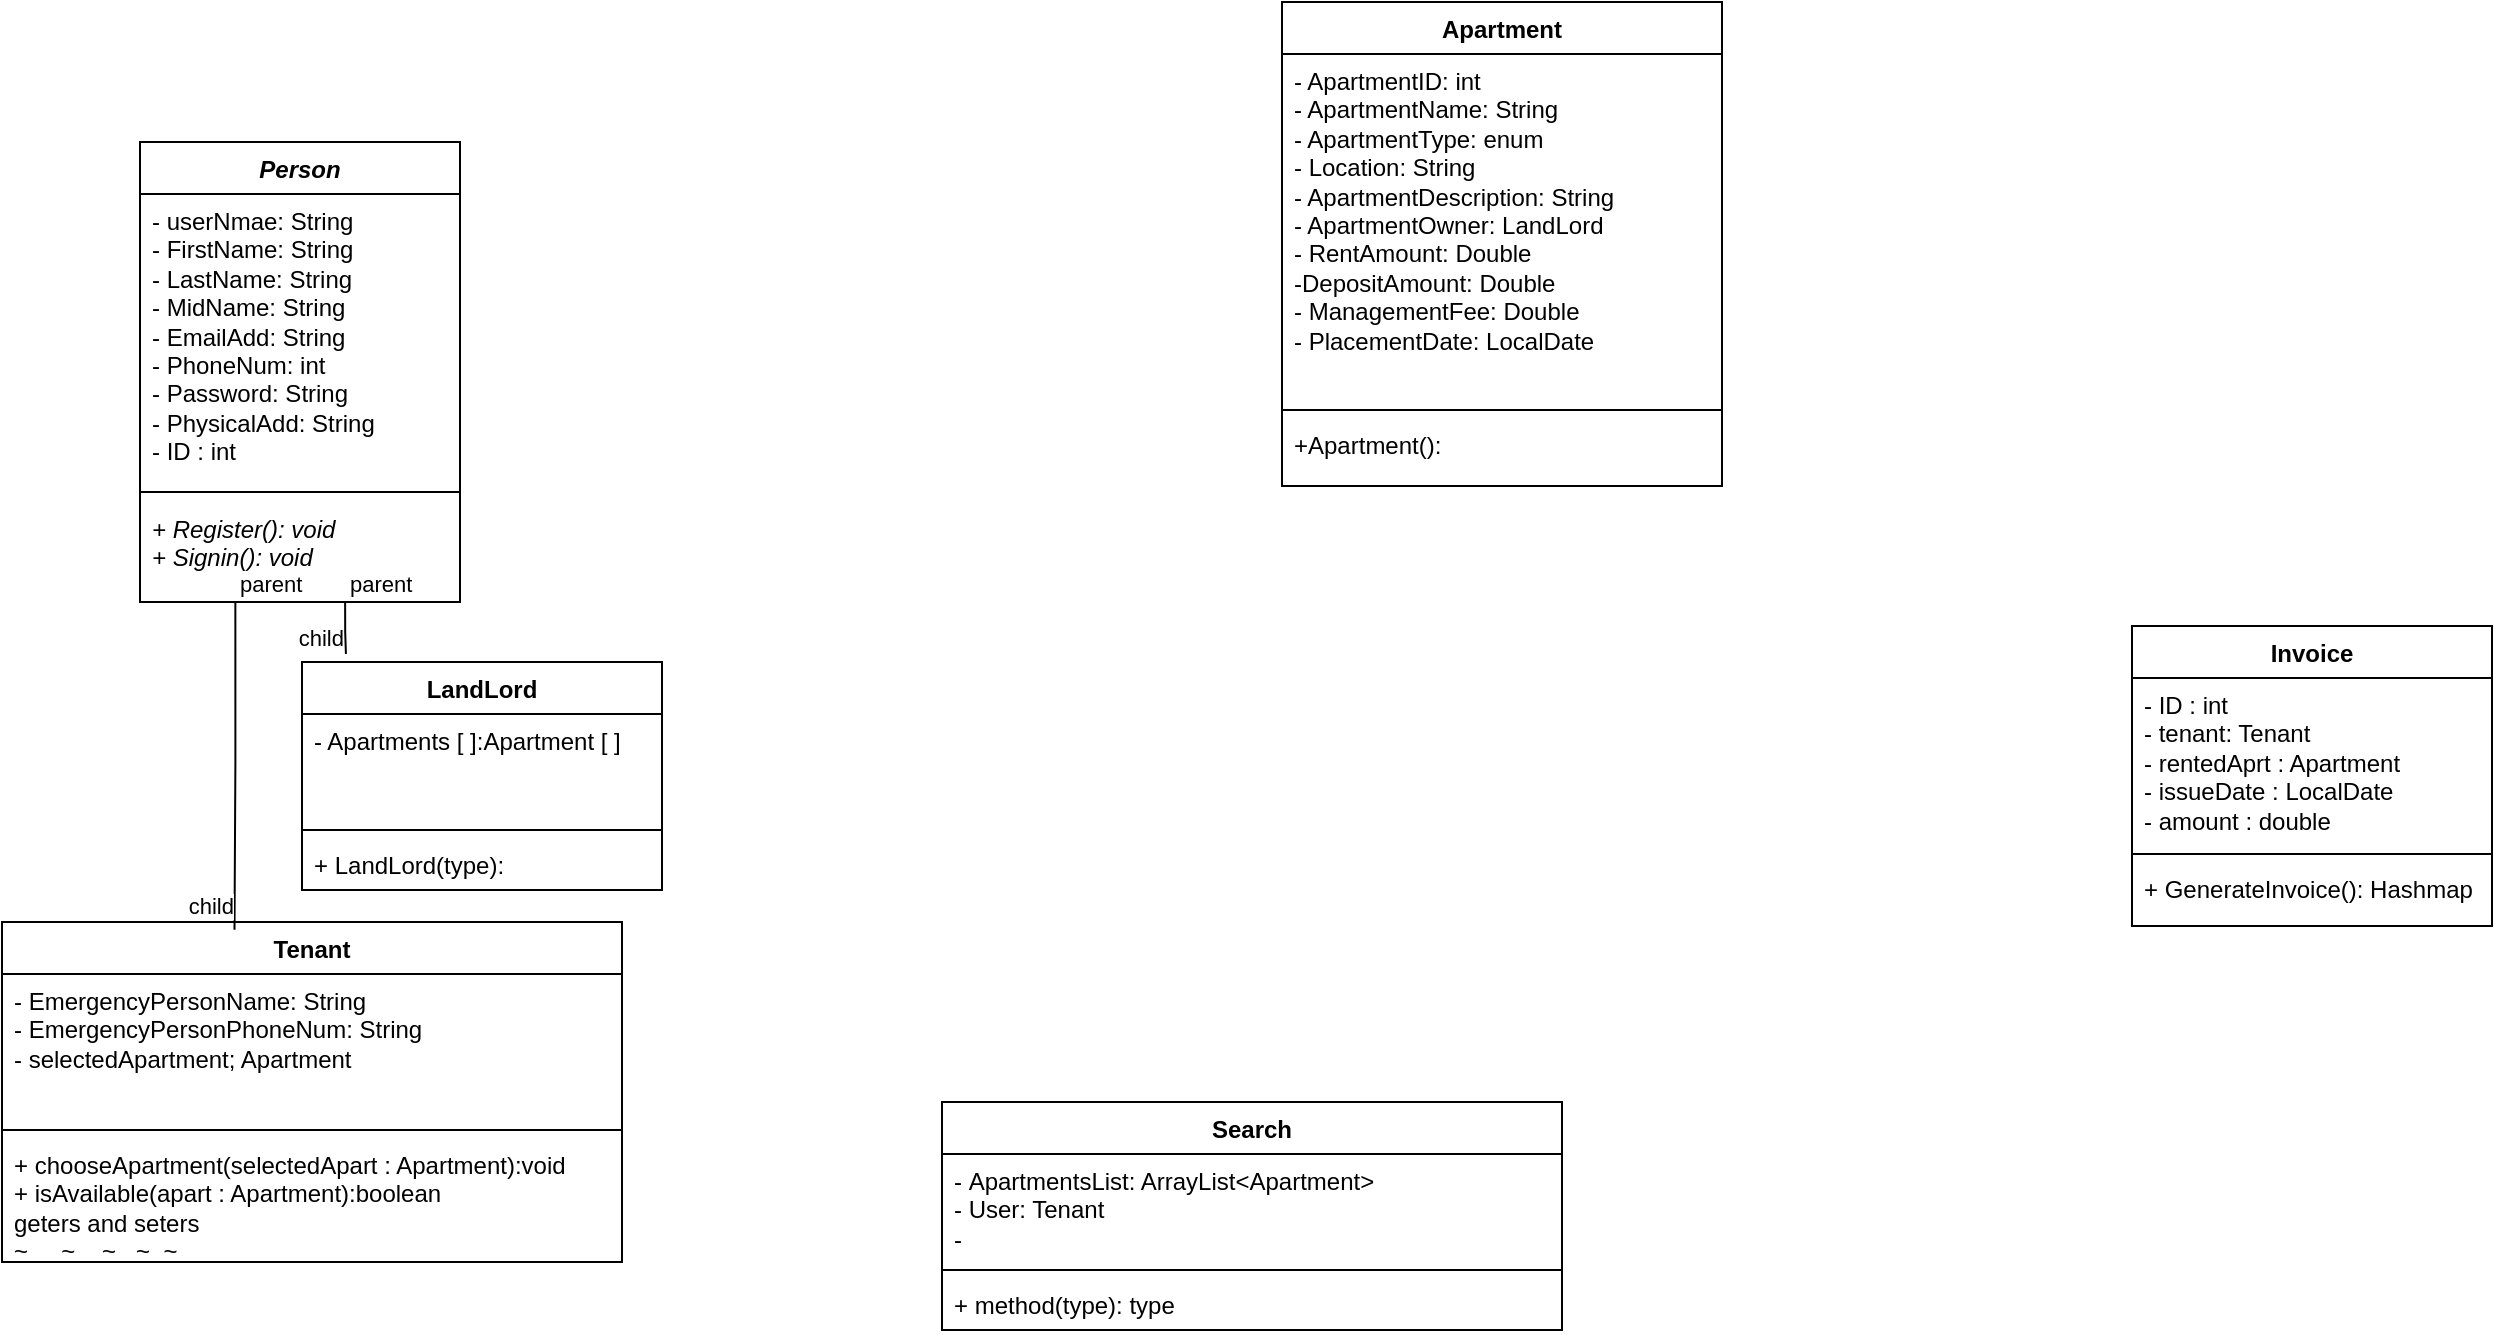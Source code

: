 <mxfile version="22.1.2" type="device">
  <diagram name="Page-1" id="B1_IAPAxBGIca6lTpFzh">
    <mxGraphModel dx="1332" dy="606" grid="1" gridSize="10" guides="1" tooltips="1" connect="1" arrows="1" fold="1" page="1" pageScale="1" pageWidth="850" pageHeight="1100" background="none" math="0" shadow="0">
      <root>
        <mxCell id="0" />
        <mxCell id="1" parent="0" />
        <mxCell id="C-XYSLuO93MByYAlipzL-1" value="&lt;i&gt;Person&lt;/i&gt;" style="swimlane;fontStyle=1;align=center;verticalAlign=top;childLayout=stackLayout;horizontal=1;startSize=26;horizontalStack=0;resizeParent=1;resizeParentMax=0;resizeLast=0;collapsible=1;marginBottom=0;whiteSpace=wrap;html=1;" parent="1" vertex="1">
          <mxGeometry x="189" y="110" width="160" height="230" as="geometry">
            <mxRectangle x="189" y="70" width="80" height="30" as="alternateBounds" />
          </mxGeometry>
        </mxCell>
        <mxCell id="C-XYSLuO93MByYAlipzL-2" value="- userNmae: String&lt;br&gt;- FirstName: String&lt;br&gt;- LastName: String&lt;br&gt;- MidName: String&lt;br&gt;- EmailAdd: String&lt;br&gt;- PhoneNum: int&lt;br&gt;- Password: String&lt;br&gt;- PhysicalAdd: String&lt;br&gt;- ID : int" style="text;strokeColor=none;fillColor=none;align=left;verticalAlign=top;spacingLeft=4;spacingRight=4;overflow=hidden;rotatable=0;points=[[0,0.5],[1,0.5]];portConstraint=eastwest;whiteSpace=wrap;html=1;" parent="C-XYSLuO93MByYAlipzL-1" vertex="1">
          <mxGeometry y="26" width="160" height="144" as="geometry" />
        </mxCell>
        <mxCell id="C-XYSLuO93MByYAlipzL-3" value="" style="line;strokeWidth=1;fillColor=none;align=left;verticalAlign=middle;spacingTop=-1;spacingLeft=3;spacingRight=3;rotatable=0;labelPosition=right;points=[];portConstraint=eastwest;strokeColor=inherit;" parent="C-XYSLuO93MByYAlipzL-1" vertex="1">
          <mxGeometry y="170" width="160" height="10" as="geometry" />
        </mxCell>
        <mxCell id="C-XYSLuO93MByYAlipzL-4" value="&lt;i&gt;+ Register(): void&lt;br&gt;+ Signin(): void&lt;/i&gt;" style="text;strokeColor=none;fillColor=none;align=left;verticalAlign=top;spacingLeft=4;spacingRight=4;overflow=hidden;rotatable=0;points=[[0,0.5],[1,0.5]];portConstraint=eastwest;whiteSpace=wrap;html=1;" parent="C-XYSLuO93MByYAlipzL-1" vertex="1">
          <mxGeometry y="180" width="160" height="50" as="geometry" />
        </mxCell>
        <mxCell id="C-XYSLuO93MByYAlipzL-16" value="LandLord" style="swimlane;fontStyle=1;align=center;verticalAlign=top;childLayout=stackLayout;horizontal=1;startSize=26;horizontalStack=0;resizeParent=1;resizeParentMax=0;resizeLast=0;collapsible=1;marginBottom=0;whiteSpace=wrap;html=1;" parent="1" vertex="1">
          <mxGeometry x="270" y="370" width="180" height="114" as="geometry" />
        </mxCell>
        <mxCell id="C-XYSLuO93MByYAlipzL-17" value="- Apartments [ ]:Apartment [ ]" style="text;strokeColor=none;fillColor=none;align=left;verticalAlign=top;spacingLeft=4;spacingRight=4;overflow=hidden;rotatable=0;points=[[0,0.5],[1,0.5]];portConstraint=eastwest;whiteSpace=wrap;html=1;" parent="C-XYSLuO93MByYAlipzL-16" vertex="1">
          <mxGeometry y="26" width="180" height="54" as="geometry" />
        </mxCell>
        <mxCell id="C-XYSLuO93MByYAlipzL-18" value="" style="line;strokeWidth=1;fillColor=none;align=left;verticalAlign=middle;spacingTop=-1;spacingLeft=3;spacingRight=3;rotatable=0;labelPosition=right;points=[];portConstraint=eastwest;strokeColor=inherit;" parent="C-XYSLuO93MByYAlipzL-16" vertex="1">
          <mxGeometry y="80" width="180" height="8" as="geometry" />
        </mxCell>
        <mxCell id="C-XYSLuO93MByYAlipzL-19" value="+&amp;nbsp;LandLord(type):&amp;nbsp;" style="text;strokeColor=none;fillColor=none;align=left;verticalAlign=top;spacingLeft=4;spacingRight=4;overflow=hidden;rotatable=0;points=[[0,0.5],[1,0.5]];portConstraint=eastwest;whiteSpace=wrap;html=1;" parent="C-XYSLuO93MByYAlipzL-16" vertex="1">
          <mxGeometry y="88" width="180" height="26" as="geometry" />
        </mxCell>
        <mxCell id="C-XYSLuO93MByYAlipzL-20" value="Apartment" style="swimlane;fontStyle=1;align=center;verticalAlign=top;childLayout=stackLayout;horizontal=1;startSize=26;horizontalStack=0;resizeParent=1;resizeParentMax=0;resizeLast=0;collapsible=1;marginBottom=0;whiteSpace=wrap;html=1;rotation=0;" parent="1" vertex="1">
          <mxGeometry x="760" y="40" width="220" height="242" as="geometry">
            <mxRectangle x="1040" y="96" width="100" height="30" as="alternateBounds" />
          </mxGeometry>
        </mxCell>
        <mxCell id="C-XYSLuO93MByYAlipzL-21" value="- ApartmentID: int&lt;br&gt;- ApartmentName: String&lt;br&gt;- ApartmentType: enum&lt;br&gt;- Location: String&lt;br&gt;- ApartmentDescription: String&lt;br&gt;- ApartmentOwner: LandLord&lt;br&gt;- RentAmount: Double&lt;br&gt;-DepositAmount: Double&lt;br&gt;- ManagementFee: Double&lt;br&gt;- PlacementDate: LocalDate" style="text;strokeColor=none;fillColor=none;align=left;verticalAlign=top;spacingLeft=4;spacingRight=4;overflow=hidden;rotatable=0;points=[[0,0.5],[1,0.5]];portConstraint=eastwest;whiteSpace=wrap;html=1;rotation=0;" parent="C-XYSLuO93MByYAlipzL-20" vertex="1">
          <mxGeometry y="26" width="220" height="174" as="geometry" />
        </mxCell>
        <mxCell id="C-XYSLuO93MByYAlipzL-22" value="" style="line;strokeWidth=1;fillColor=none;align=left;verticalAlign=middle;spacingTop=-1;spacingLeft=3;spacingRight=3;rotatable=0;labelPosition=right;points=[];portConstraint=eastwest;strokeColor=inherit;rotation=0;" parent="C-XYSLuO93MByYAlipzL-20" vertex="1">
          <mxGeometry y="200" width="220" height="8" as="geometry" />
        </mxCell>
        <mxCell id="C-XYSLuO93MByYAlipzL-23" value="+Apartment():" style="text;strokeColor=none;fillColor=none;align=left;verticalAlign=top;spacingLeft=4;spacingRight=4;overflow=hidden;rotatable=0;points=[[0,0.5],[1,0.5]];portConstraint=eastwest;whiteSpace=wrap;html=1;rotation=0;" parent="C-XYSLuO93MByYAlipzL-20" vertex="1">
          <mxGeometry y="208" width="220" height="34" as="geometry" />
        </mxCell>
        <mxCell id="C-XYSLuO93MByYAlipzL-24" value="Tenant" style="swimlane;fontStyle=1;align=center;verticalAlign=top;childLayout=stackLayout;horizontal=1;startSize=26;horizontalStack=0;resizeParent=1;resizeParentMax=0;resizeLast=0;collapsible=1;marginBottom=0;whiteSpace=wrap;html=1;" parent="1" vertex="1">
          <mxGeometry x="120" y="500" width="310" height="170" as="geometry" />
        </mxCell>
        <mxCell id="C-XYSLuO93MByYAlipzL-25" value="- EmergencyPersonName: String&lt;br&gt;- EmergencyPersonPhoneNum: String&lt;br&gt;- selectedApartment; Apartment&amp;nbsp;" style="text;strokeColor=none;fillColor=none;align=left;verticalAlign=top;spacingLeft=4;spacingRight=4;overflow=hidden;rotatable=0;points=[[0,0.5],[1,0.5]];portConstraint=eastwest;whiteSpace=wrap;html=1;" parent="C-XYSLuO93MByYAlipzL-24" vertex="1">
          <mxGeometry y="26" width="310" height="74" as="geometry" />
        </mxCell>
        <mxCell id="C-XYSLuO93MByYAlipzL-26" value="" style="line;strokeWidth=1;fillColor=none;align=left;verticalAlign=middle;spacingTop=-1;spacingLeft=3;spacingRight=3;rotatable=0;labelPosition=right;points=[];portConstraint=eastwest;strokeColor=inherit;" parent="C-XYSLuO93MByYAlipzL-24" vertex="1">
          <mxGeometry y="100" width="310" height="8" as="geometry" />
        </mxCell>
        <mxCell id="C-XYSLuO93MByYAlipzL-27" value="+&amp;nbsp;chooseApartment(selectedApart : Apartment):void&lt;br&gt;+ isAvailable(apart : Apartment):boolean&lt;br&gt;geters and seters&lt;br&gt;~&amp;nbsp; &amp;nbsp; &amp;nbsp;~&amp;nbsp; &amp;nbsp; ~&amp;nbsp; &amp;nbsp;~&amp;nbsp; ~" style="text;strokeColor=none;fillColor=none;align=left;verticalAlign=top;spacingLeft=4;spacingRight=4;overflow=hidden;rotatable=0;points=[[0,0.5],[1,0.5]];portConstraint=eastwest;whiteSpace=wrap;html=1;" parent="C-XYSLuO93MByYAlipzL-24" vertex="1">
          <mxGeometry y="108" width="310" height="62" as="geometry" />
        </mxCell>
        <mxCell id="C-XYSLuO93MByYAlipzL-31" value="" style="endArrow=none;html=1;edgeStyle=orthogonalEdgeStyle;rounded=0;entryX=0.375;entryY=0.023;entryDx=0;entryDy=0;entryPerimeter=0;exitX=0.298;exitY=0.999;exitDx=0;exitDy=0;exitPerimeter=0;" parent="1" source="C-XYSLuO93MByYAlipzL-4" target="C-XYSLuO93MByYAlipzL-24" edge="1">
          <mxGeometry relative="1" as="geometry">
            <mxPoint x="230" y="400" as="sourcePoint" />
            <mxPoint x="430" y="290" as="targetPoint" />
          </mxGeometry>
        </mxCell>
        <mxCell id="C-XYSLuO93MByYAlipzL-32" value="parent" style="edgeLabel;resizable=0;html=1;align=left;verticalAlign=bottom;" parent="C-XYSLuO93MByYAlipzL-31" connectable="0" vertex="1">
          <mxGeometry x="-1" relative="1" as="geometry" />
        </mxCell>
        <mxCell id="C-XYSLuO93MByYAlipzL-33" value="child" style="edgeLabel;resizable=0;html=1;align=right;verticalAlign=bottom;" parent="C-XYSLuO93MByYAlipzL-31" connectable="0" vertex="1">
          <mxGeometry x="1" relative="1" as="geometry">
            <mxPoint y="-4" as="offset" />
          </mxGeometry>
        </mxCell>
        <mxCell id="C-XYSLuO93MByYAlipzL-35" value="Invoice" style="swimlane;fontStyle=1;align=center;verticalAlign=top;childLayout=stackLayout;horizontal=1;startSize=26;horizontalStack=0;resizeParent=1;resizeParentMax=0;resizeLast=0;collapsible=1;marginBottom=0;whiteSpace=wrap;html=1;" parent="1" vertex="1">
          <mxGeometry x="1185" y="352" width="180" height="150" as="geometry" />
        </mxCell>
        <mxCell id="C-XYSLuO93MByYAlipzL-36" value="- ID : int&lt;br&gt;- tenant: Tenant&lt;br&gt;- rentedAprt : Apartment&lt;br&gt;- issueDate : LocalDate&lt;br&gt;- amount : double" style="text;strokeColor=none;fillColor=none;align=left;verticalAlign=top;spacingLeft=4;spacingRight=4;overflow=hidden;rotatable=0;points=[[0,0.5],[1,0.5]];portConstraint=eastwest;whiteSpace=wrap;html=1;" parent="C-XYSLuO93MByYAlipzL-35" vertex="1">
          <mxGeometry y="26" width="180" height="84" as="geometry" />
        </mxCell>
        <mxCell id="C-XYSLuO93MByYAlipzL-37" value="" style="line;strokeWidth=1;fillColor=none;align=left;verticalAlign=middle;spacingTop=-1;spacingLeft=3;spacingRight=3;rotatable=0;labelPosition=right;points=[];portConstraint=eastwest;strokeColor=inherit;" parent="C-XYSLuO93MByYAlipzL-35" vertex="1">
          <mxGeometry y="110" width="180" height="8" as="geometry" />
        </mxCell>
        <mxCell id="C-XYSLuO93MByYAlipzL-38" value="+ GenerateInvoice(): Hashmap" style="text;strokeColor=none;fillColor=none;align=left;verticalAlign=top;spacingLeft=4;spacingRight=4;overflow=hidden;rotatable=0;points=[[0,0.5],[1,0.5]];portConstraint=eastwest;whiteSpace=wrap;html=1;" parent="C-XYSLuO93MByYAlipzL-35" vertex="1">
          <mxGeometry y="118" width="180" height="32" as="geometry" />
        </mxCell>
        <mxCell id="C-XYSLuO93MByYAlipzL-39" value="" style="endArrow=none;html=1;edgeStyle=orthogonalEdgeStyle;rounded=0;exitX=0.641;exitY=0.989;exitDx=0;exitDy=0;exitPerimeter=0;entryX=0.122;entryY=-0.035;entryDx=0;entryDy=0;entryPerimeter=0;" parent="1" source="C-XYSLuO93MByYAlipzL-4" target="C-XYSLuO93MByYAlipzL-16" edge="1">
          <mxGeometry relative="1" as="geometry">
            <mxPoint x="290" y="410" as="sourcePoint" />
            <mxPoint x="450" y="410" as="targetPoint" />
          </mxGeometry>
        </mxCell>
        <mxCell id="C-XYSLuO93MByYAlipzL-40" value="parent" style="edgeLabel;resizable=0;html=1;align=left;verticalAlign=bottom;" parent="C-XYSLuO93MByYAlipzL-39" connectable="0" vertex="1">
          <mxGeometry x="-1" relative="1" as="geometry" />
        </mxCell>
        <mxCell id="C-XYSLuO93MByYAlipzL-41" value="child" style="edgeLabel;resizable=0;html=1;align=right;verticalAlign=bottom;" parent="C-XYSLuO93MByYAlipzL-39" connectable="0" vertex="1">
          <mxGeometry x="1" relative="1" as="geometry" />
        </mxCell>
        <mxCell id="YN-KSojl_4YQoFbGw-eZ-3" value="Search" style="swimlane;fontStyle=1;align=center;verticalAlign=top;childLayout=stackLayout;horizontal=1;startSize=26;horizontalStack=0;resizeParent=1;resizeParentMax=0;resizeLast=0;collapsible=1;marginBottom=0;whiteSpace=wrap;html=1;" vertex="1" parent="1">
          <mxGeometry x="590" y="590" width="310" height="114" as="geometry" />
        </mxCell>
        <mxCell id="YN-KSojl_4YQoFbGw-eZ-4" value="-&amp;nbsp;ApartmentsList: ArrayList&amp;lt;Apartment&amp;gt;&lt;br&gt;- User: Tenant&lt;br&gt;-&amp;nbsp;&amp;nbsp;" style="text;strokeColor=none;fillColor=none;align=left;verticalAlign=top;spacingLeft=4;spacingRight=4;overflow=hidden;rotatable=0;points=[[0,0.5],[1,0.5]];portConstraint=eastwest;whiteSpace=wrap;html=1;" vertex="1" parent="YN-KSojl_4YQoFbGw-eZ-3">
          <mxGeometry y="26" width="310" height="54" as="geometry" />
        </mxCell>
        <mxCell id="YN-KSojl_4YQoFbGw-eZ-5" value="" style="line;strokeWidth=1;fillColor=none;align=left;verticalAlign=middle;spacingTop=-1;spacingLeft=3;spacingRight=3;rotatable=0;labelPosition=right;points=[];portConstraint=eastwest;strokeColor=inherit;" vertex="1" parent="YN-KSojl_4YQoFbGw-eZ-3">
          <mxGeometry y="80" width="310" height="8" as="geometry" />
        </mxCell>
        <mxCell id="YN-KSojl_4YQoFbGw-eZ-6" value="+ method(type): type" style="text;strokeColor=none;fillColor=none;align=left;verticalAlign=top;spacingLeft=4;spacingRight=4;overflow=hidden;rotatable=0;points=[[0,0.5],[1,0.5]];portConstraint=eastwest;whiteSpace=wrap;html=1;" vertex="1" parent="YN-KSojl_4YQoFbGw-eZ-3">
          <mxGeometry y="88" width="310" height="26" as="geometry" />
        </mxCell>
      </root>
    </mxGraphModel>
  </diagram>
</mxfile>
